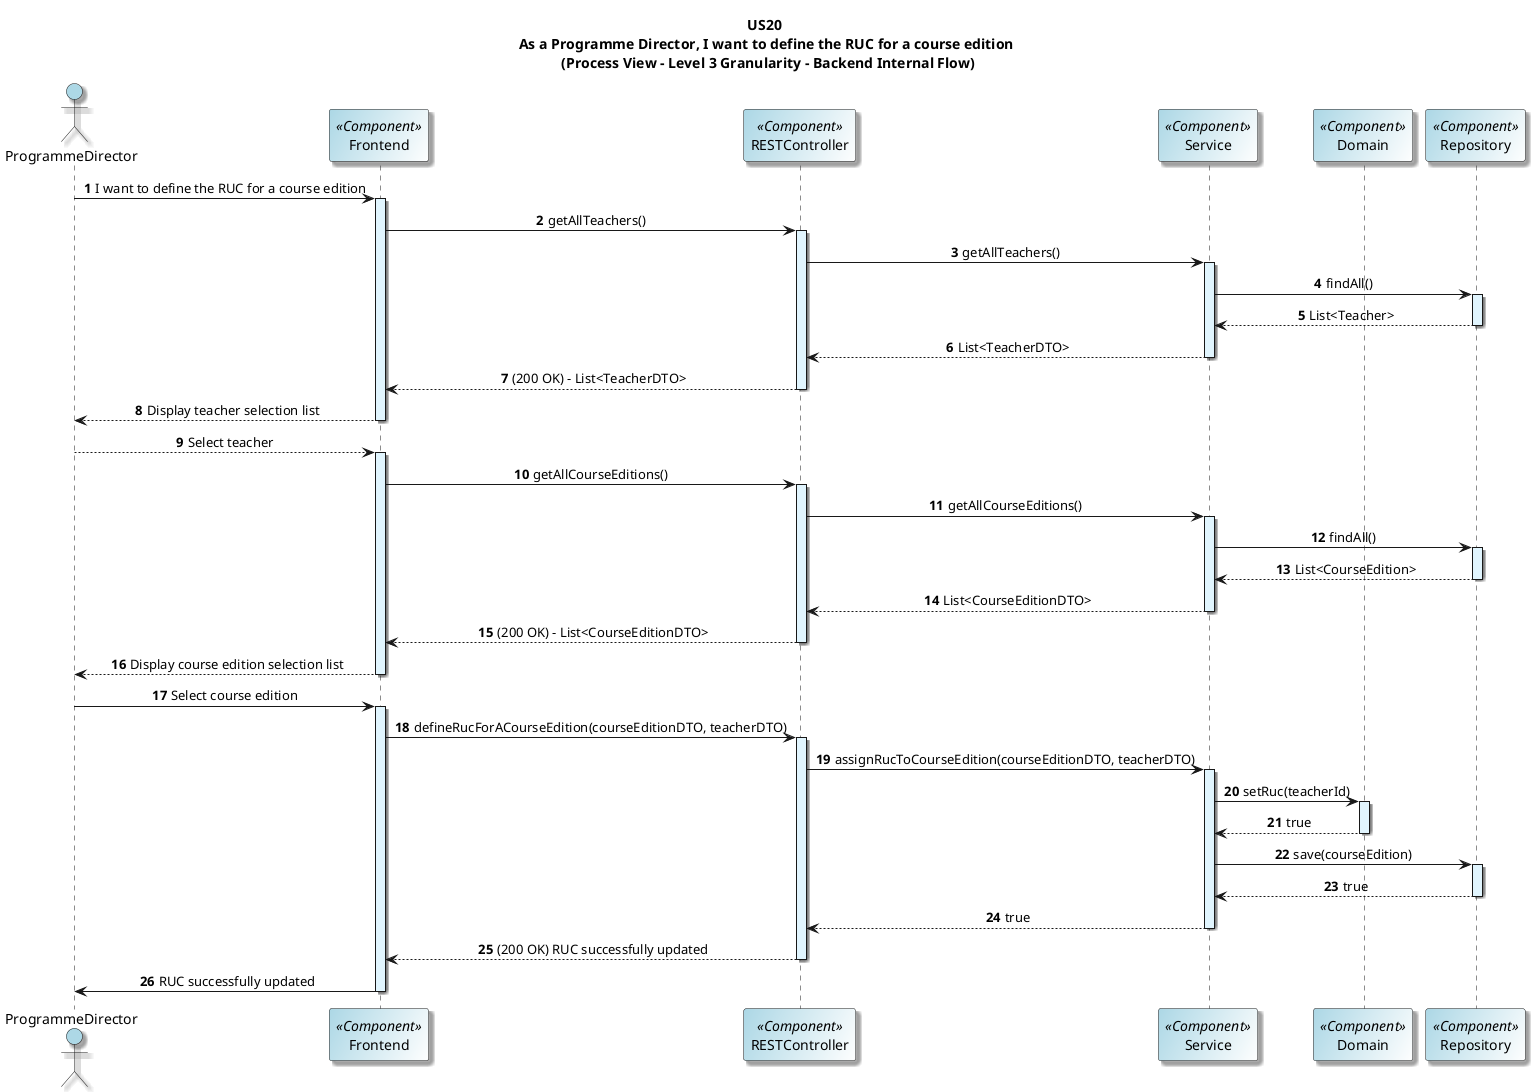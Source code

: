 @startuml
title US20 \n As a Programme Director, I want to define the RUC for a course edition \n (Process View - Level 3 Granularity - Backend Internal Flow)

skinparam titleFontName "Verdana"
skinparam defaultFontName "Verdana"
skinparam defaultTextAlignment center
skinparam shadowing true
skinparam actorBackgroundColor #lightblue
skinparam participantBackgroundColor #lightblue/white
autonumber

actor ProgrammeDirector as PD
participant "Frontend" as Frontend <<Component>>
participant "RESTController" as Controller <<Component>>
participant "Service" as Service <<Component>>
participant "Domain" as Domain <<Component>>
participant "Repository" as Repository <<Component>>


PD -> Frontend: I want to define the RUC for a course edition


activate Frontend #E1F5FE

Frontend -> Controller: getAllTeachers()
activate Controller  #E1F5FE

Controller -> Service: getAllTeachers()
activate Service  #E1F5FE

Service -> Repository: findAll()
activate Repository  #E1F5FE


Repository --> Service: List<Teacher>
deactivate Repository
Service --> Controller: List<TeacherDTO>
deactivate Service
Controller --> Frontend: (200 OK) – List<TeacherDTO>
deactivate Controller
Frontend --> PD: Display teacher selection list
deactivate Frontend

PD --> Frontend: Select teacher
activate Frontend  #E1F5FE
Frontend -> Controller: getAllCourseEditions()
activate Controller  #E1F5FE

Controller -> Service: getAllCourseEditions()
activate Service  #E1F5FE

Service -> Repository: findAll()
activate Repository  #E1F5FE

Repository --> Service: List<CourseEdition>
deactivate Repository
Service --> Controller: List<CourseEditionDTO>
deactivate Service
Controller --> Frontend: (200 OK) – List<CourseEditionDTO>
deactivate Controller
Frontend --> PD: Display course edition selection list
deactivate Frontend

PD -> Frontend: Select course edition
activate Frontend #E1F5FE

Frontend -> Controller: defineRucForACourseEdition(courseEditionDTO, teacherDTO)
activate Controller  #E1F5FE

Controller -> Service: assignRucToCourseEdition(courseEditionDTO, teacherDTO)
activate Service  #E1F5FE

Service -> Domain: setRuc(teacherId)
activate Domain  #E1F5FE
Domain --> Service: true
deactivate Domain

Service -> Repository: save(courseEdition)
activate Repository  #E1F5FE
Repository --> Service: true
deactivate Repository
Service --> Controller: true
deactivate Service
Controller --> Frontend: (200 OK) RUC successfully updated
deactivate Controller
Frontend -> PD: RUC successfully updated
deactivate Frontend
@enduml